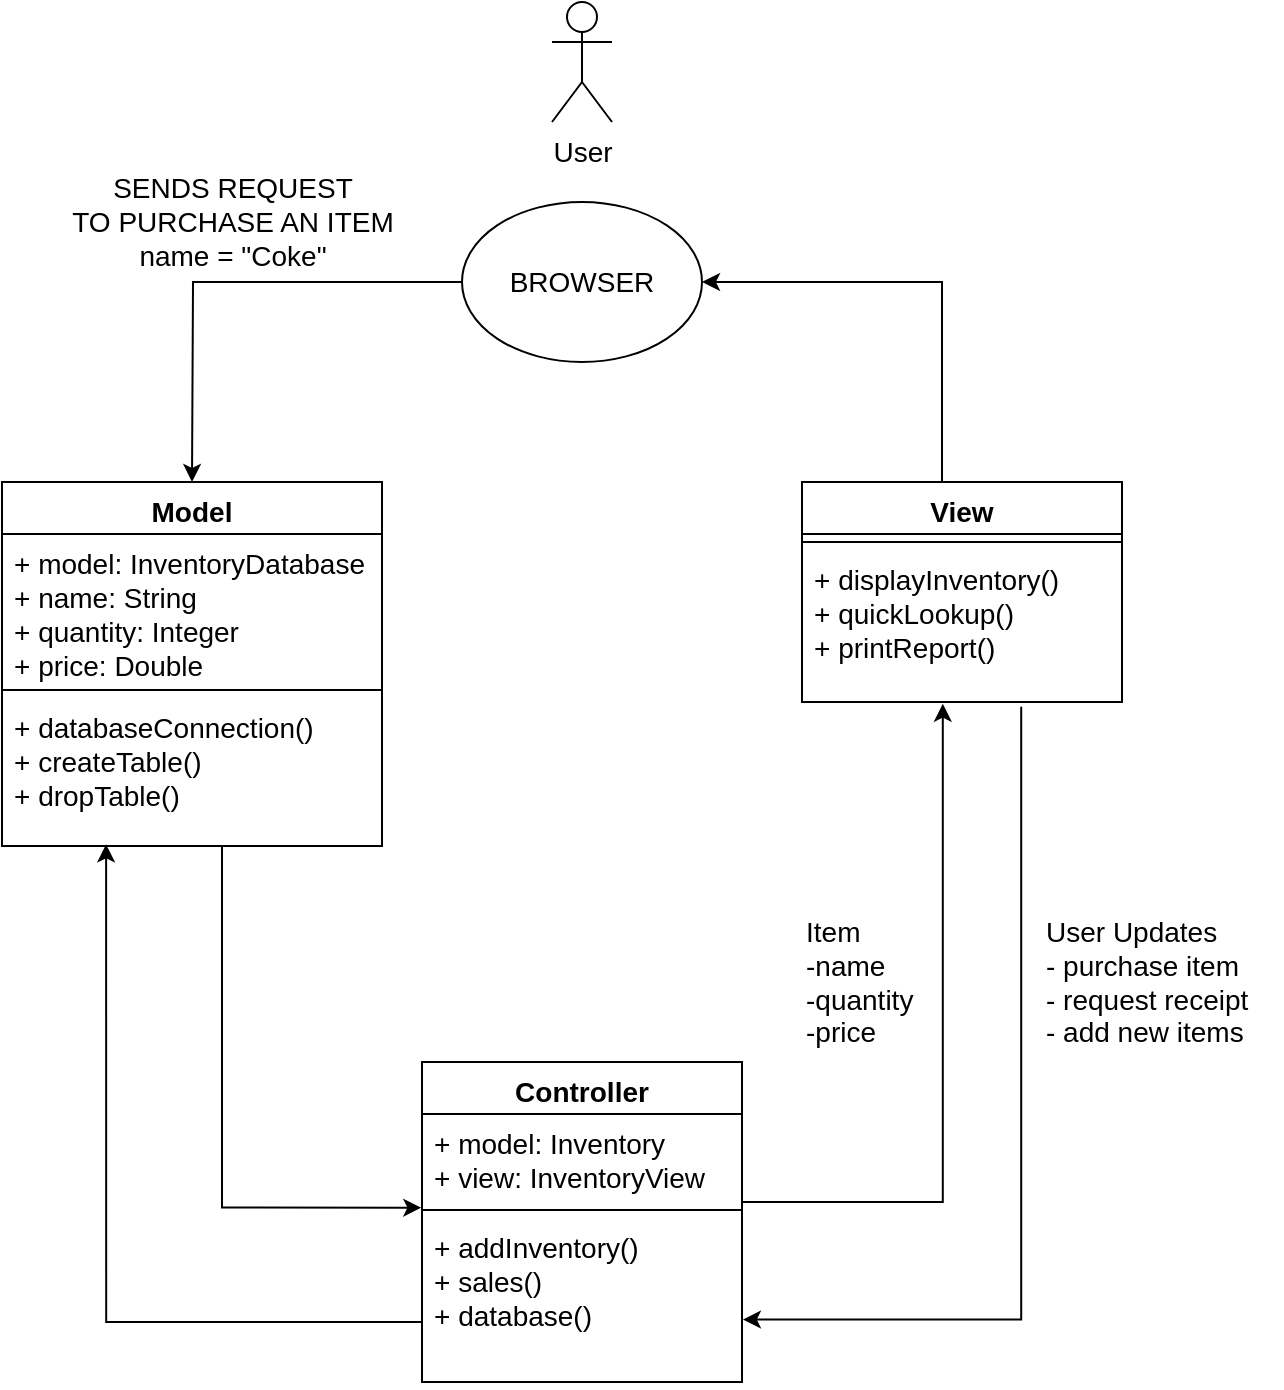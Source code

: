 <mxfile version="13.0.3" type="device"><diagram id="QGRICv88-Knmt7JsZJ4v" name="Page-1"><mxGraphModel dx="1038" dy="607" grid="1" gridSize="10" guides="1" tooltips="1" connect="1" arrows="1" fold="1" page="1" pageScale="1" pageWidth="850" pageHeight="1100" math="0" shadow="0"><root><mxCell id="0"/><mxCell id="1" parent="0"/><mxCell id="YiXapTexGdPjfv57LM2p-26" style="edgeStyle=orthogonalEdgeStyle;rounded=0;orthogonalLoop=1;jettySize=auto;html=1;entryX=1;entryY=0.5;entryDx=0;entryDy=0;fontSize=14;" parent="1" target="YiXapTexGdPjfv57LM2p-25" edge="1"><mxGeometry relative="1" as="geometry"><Array as="points"><mxPoint x="560" y="160"/></Array><mxPoint x="560" y="260" as="sourcePoint"/></mxGeometry></mxCell><mxCell id="YiXapTexGdPjfv57LM2p-5" value="User" style="shape=umlActor;verticalLabelPosition=bottom;labelBackgroundColor=#ffffff;verticalAlign=top;html=1;outlineConnect=0;fontSize=14;" parent="1" vertex="1"><mxGeometry x="365" y="20" width="30" height="60" as="geometry"/></mxCell><mxCell id="YiXapTexGdPjfv57LM2p-7" value="SENDS REQUEST &lt;br style=&quot;font-size: 14px&quot;&gt;TO PURCHASE AN ITEM&lt;br style=&quot;font-size: 14px&quot;&gt;name = &quot;Coke&quot;" style="text;html=1;align=center;verticalAlign=middle;resizable=0;points=[];autosize=1;fontSize=14;" parent="1" vertex="1"><mxGeometry x="115" y="100" width="180" height="60" as="geometry"/></mxCell><mxCell id="YiXapTexGdPjfv57LM2p-27" style="edgeStyle=orthogonalEdgeStyle;rounded=0;orthogonalLoop=1;jettySize=auto;html=1;entryX=0.5;entryY=0;entryDx=0;entryDy=0;fontSize=14;" parent="1" source="YiXapTexGdPjfv57LM2p-25" edge="1"><mxGeometry relative="1" as="geometry"><mxPoint x="185" y="260" as="targetPoint"/></mxGeometry></mxCell><mxCell id="YiXapTexGdPjfv57LM2p-25" value="BROWSER" style="ellipse;whiteSpace=wrap;html=1;fontSize=14;" parent="1" vertex="1"><mxGeometry x="320" y="120" width="120" height="80" as="geometry"/></mxCell><mxCell id="YiXapTexGdPjfv57LM2p-31" value="Item&lt;br style=&quot;font-size: 14px;&quot;&gt;-name&lt;br style=&quot;font-size: 14px&quot;&gt;-quantity&lt;br style=&quot;font-size: 14px&quot;&gt;-price" style="text;html=1;align=left;verticalAlign=middle;resizable=0;points=[];autosize=1;fontSize=14;" parent="1" vertex="1"><mxGeometry x="490" y="475" width="70" height="70" as="geometry"/></mxCell><mxCell id="YiXapTexGdPjfv57LM2p-48" value="User Updates &lt;br style=&quot;font-size: 14px&quot;&gt;- purchase item&lt;br&gt;- request receipt&lt;br&gt;- add new items" style="text;html=1;align=left;verticalAlign=middle;resizable=0;points=[];autosize=1;fontSize=14;" parent="1" vertex="1"><mxGeometry x="610" y="475" width="120" height="70" as="geometry"/></mxCell><mxCell id="mUDj0mPR98voCAZPC4W4-21" style="edgeStyle=orthogonalEdgeStyle;rounded=0;orthogonalLoop=1;jettySize=auto;html=1;exitX=0.75;exitY=1;exitDx=0;exitDy=0;entryX=0.004;entryY=0.258;entryDx=0;entryDy=0;entryPerimeter=0;fontSize=14;" edge="1" parent="1" source="mUDj0mPR98voCAZPC4W4-1"><mxGeometry relative="1" as="geometry"><mxPoint x="299.64" y="622.832" as="targetPoint"/><Array as="points"><mxPoint x="200" y="442"/><mxPoint x="200" y="623"/></Array></mxGeometry></mxCell><mxCell id="mUDj0mPR98voCAZPC4W4-1" value="Model" style="swimlane;fontStyle=1;align=center;verticalAlign=top;childLayout=stackLayout;horizontal=1;startSize=26;horizontalStack=0;resizeParent=1;resizeParentMax=0;resizeLast=0;collapsible=1;marginBottom=0;fontSize=14;" vertex="1" parent="1"><mxGeometry x="90" y="260" width="190" height="182" as="geometry"/></mxCell><mxCell id="mUDj0mPR98voCAZPC4W4-2" value="+ model: InventoryDatabase&#10;+ name: String&#10;+ quantity: Integer&#10;+ price: Double&#10;" style="text;strokeColor=none;fillColor=none;align=left;verticalAlign=top;spacingLeft=4;spacingRight=4;overflow=hidden;rotatable=0;points=[[0,0.5],[1,0.5]];portConstraint=eastwest;fontSize=14;" vertex="1" parent="mUDj0mPR98voCAZPC4W4-1"><mxGeometry y="26" width="190" height="74" as="geometry"/></mxCell><mxCell id="mUDj0mPR98voCAZPC4W4-3" value="" style="line;strokeWidth=1;fillColor=none;align=left;verticalAlign=middle;spacingTop=-1;spacingLeft=3;spacingRight=3;rotatable=0;labelPosition=right;points=[];portConstraint=eastwest;fontSize=14;" vertex="1" parent="mUDj0mPR98voCAZPC4W4-1"><mxGeometry y="100" width="190" height="8" as="geometry"/></mxCell><mxCell id="mUDj0mPR98voCAZPC4W4-19" value="+ databaseConnection()&#10;+ createTable()&#10;+ dropTable()&#10;" style="text;strokeColor=none;fillColor=none;align=left;verticalAlign=top;spacingLeft=4;spacingRight=4;overflow=hidden;rotatable=0;points=[[0,0.5],[1,0.5]];portConstraint=eastwest;fontSize=14;" vertex="1" parent="mUDj0mPR98voCAZPC4W4-1"><mxGeometry y="108" width="190" height="74" as="geometry"/></mxCell><mxCell id="mUDj0mPR98voCAZPC4W4-15" value="View" style="swimlane;fontStyle=1;align=center;verticalAlign=top;childLayout=stackLayout;horizontal=1;startSize=26;horizontalStack=0;resizeParent=1;resizeParentMax=0;resizeLast=0;collapsible=1;marginBottom=0;fontSize=14;" vertex="1" parent="1"><mxGeometry x="490" y="260" width="160" height="110" as="geometry"/></mxCell><mxCell id="mUDj0mPR98voCAZPC4W4-17" value="" style="line;strokeWidth=1;fillColor=none;align=left;verticalAlign=middle;spacingTop=-1;spacingLeft=3;spacingRight=3;rotatable=0;labelPosition=right;points=[];portConstraint=eastwest;fontSize=14;" vertex="1" parent="mUDj0mPR98voCAZPC4W4-15"><mxGeometry y="26" width="160" height="8" as="geometry"/></mxCell><mxCell id="mUDj0mPR98voCAZPC4W4-18" value="+ displayInventory()&#10;+ quickLookup()&#10;+ printReport()&#10;" style="text;strokeColor=none;fillColor=none;align=left;verticalAlign=top;spacingLeft=4;spacingRight=4;overflow=hidden;rotatable=0;points=[[0,0.5],[1,0.5]];portConstraint=eastwest;fontSize=14;" vertex="1" parent="mUDj0mPR98voCAZPC4W4-15"><mxGeometry y="34" width="160" height="76" as="geometry"/></mxCell><mxCell id="mUDj0mPR98voCAZPC4W4-24" style="edgeStyle=orthogonalEdgeStyle;rounded=0;orthogonalLoop=1;jettySize=auto;html=1;exitX=0.685;exitY=1.032;exitDx=0;exitDy=0;entryX=1.009;entryY=0.796;entryDx=0;entryDy=0;entryPerimeter=0;fontSize=14;exitPerimeter=0;" edge="1" parent="1" source="mUDj0mPR98voCAZPC4W4-18"><mxGeometry relative="1" as="geometry"><mxPoint x="460.44" y="678.784" as="targetPoint"/><Array as="points"><mxPoint x="600" y="679"/></Array></mxGeometry></mxCell><mxCell id="mUDj0mPR98voCAZPC4W4-11" value="Controller" style="swimlane;fontStyle=1;align=center;verticalAlign=top;childLayout=stackLayout;horizontal=1;startSize=26;horizontalStack=0;resizeParent=1;resizeParentMax=0;resizeLast=0;collapsible=1;marginBottom=0;fontSize=14;" vertex="1" parent="1"><mxGeometry x="300" y="550" width="160" height="160" as="geometry"/></mxCell><mxCell id="mUDj0mPR98voCAZPC4W4-12" value="+ model: Inventory&#10;+ view: InventoryView" style="text;strokeColor=none;fillColor=none;align=left;verticalAlign=top;spacingLeft=4;spacingRight=4;overflow=hidden;rotatable=0;points=[[0,0.5],[1,0.5]];portConstraint=eastwest;fontSize=14;" vertex="1" parent="mUDj0mPR98voCAZPC4W4-11"><mxGeometry y="26" width="160" height="44" as="geometry"/></mxCell><mxCell id="mUDj0mPR98voCAZPC4W4-13" value="" style="line;strokeWidth=1;fillColor=none;align=left;verticalAlign=middle;spacingTop=-1;spacingLeft=3;spacingRight=3;rotatable=0;labelPosition=right;points=[];portConstraint=eastwest;fontSize=14;" vertex="1" parent="mUDj0mPR98voCAZPC4W4-11"><mxGeometry y="70" width="160" height="8" as="geometry"/></mxCell><mxCell id="mUDj0mPR98voCAZPC4W4-14" value="+ addInventory()&#10;+ sales()&#10;+ database()&#10;" style="text;strokeColor=none;fillColor=none;align=left;verticalAlign=top;spacingLeft=4;spacingRight=4;overflow=hidden;rotatable=0;points=[[0,0.5],[1,0.5]];portConstraint=eastwest;fontSize=14;" vertex="1" parent="mUDj0mPR98voCAZPC4W4-11"><mxGeometry y="78" width="160" height="82" as="geometry"/></mxCell><mxCell id="mUDj0mPR98voCAZPC4W4-25" style="edgeStyle=orthogonalEdgeStyle;rounded=0;orthogonalLoop=1;jettySize=auto;html=1;exitX=0;exitY=0.5;exitDx=0;exitDy=0;entryX=0.274;entryY=0.989;entryDx=0;entryDy=0;entryPerimeter=0;fontSize=14;" edge="1" parent="1" source="mUDj0mPR98voCAZPC4W4-14" target="mUDj0mPR98voCAZPC4W4-19"><mxGeometry relative="1" as="geometry"><Array as="points"><mxPoint x="300" y="680"/><mxPoint x="142" y="680"/></Array></mxGeometry></mxCell><mxCell id="mUDj0mPR98voCAZPC4W4-26" style="edgeStyle=orthogonalEdgeStyle;rounded=0;orthogonalLoop=1;jettySize=auto;html=1;exitX=1;exitY=0.5;exitDx=0;exitDy=0;entryX=0.44;entryY=1.011;entryDx=0;entryDy=0;entryPerimeter=0;fontSize=14;" edge="1" parent="1" source="mUDj0mPR98voCAZPC4W4-12" target="mUDj0mPR98voCAZPC4W4-18"><mxGeometry relative="1" as="geometry"><Array as="points"><mxPoint x="460" y="620"/><mxPoint x="560" y="620"/></Array></mxGeometry></mxCell></root></mxGraphModel></diagram></mxfile>